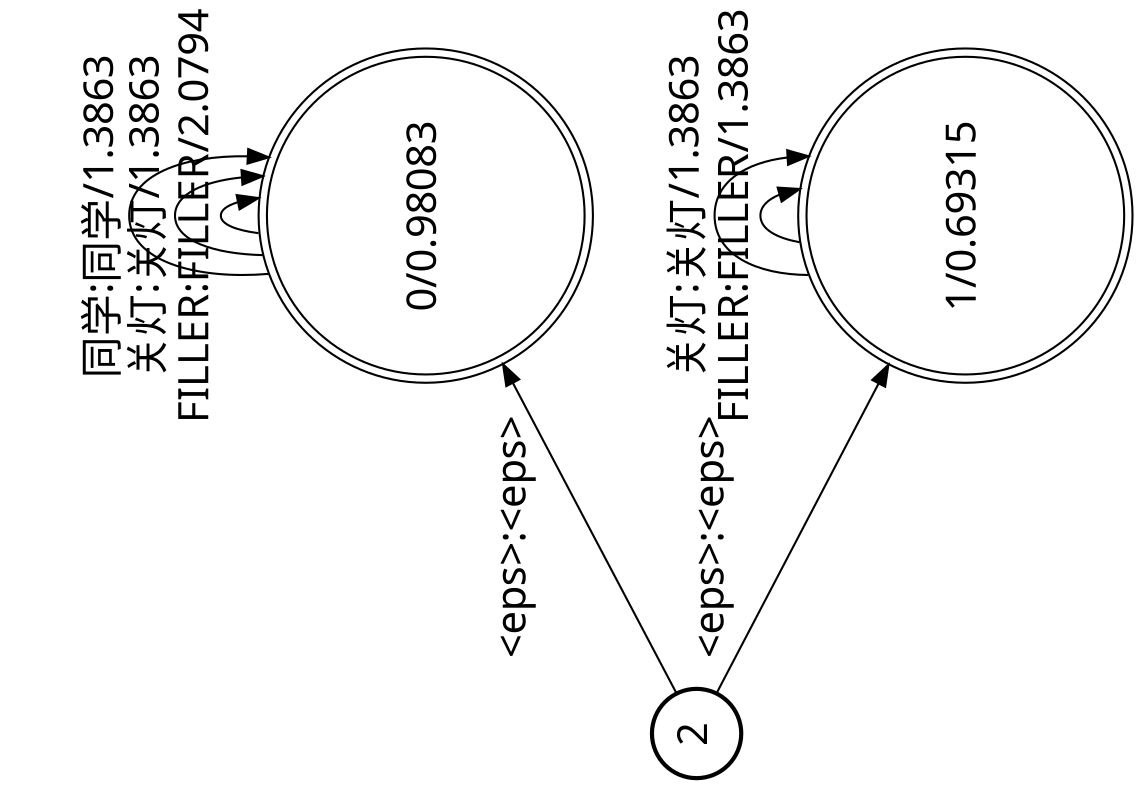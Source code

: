 digraph FST {
rankdir = LR;
size = "8.5,11";
label = "";
center = 1;
orientation = Landscape;
ranksep = "0.4";
nodesep = "0.25";
2 [label = "2", shape = circle, style = bold, fontname="simsun.ttc",fontsize = 20]
	2 -> 0 [label = "<eps>:<eps>", fontname="simsun.ttc",fontsize = 20];
	2 -> 1 [label = "<eps>:<eps>", fontname="simsun.ttc",fontsize = 20];
0 [label = "0/0.98083", shape = doublecircle, style = solid, fontname="simsun.ttc",fontsize = 20]
	0 -> 0 [label = "FILLER:FILLER/2.0794", fontname="simsun.ttc",fontsize = 20];
	0 -> 0 [label = "关灯:关灯/1.3863", fontname="simsun.ttc",fontsize = 20];
	0 -> 0 [label = "同学:同学/1.3863", fontname="simsun.ttc",fontsize = 20];
1 [label = "1/0.69315", shape = doublecircle, style = solid, fontname="simsun.ttc",fontsize = 20]
	1 -> 1 [label = "FILLER:FILLER/1.3863", fontname="simsun.ttc",fontsize = 20];
	1 -> 1 [label = "关灯:关灯/1.3863", fontname="simsun.ttc",fontsize = 20];
}
